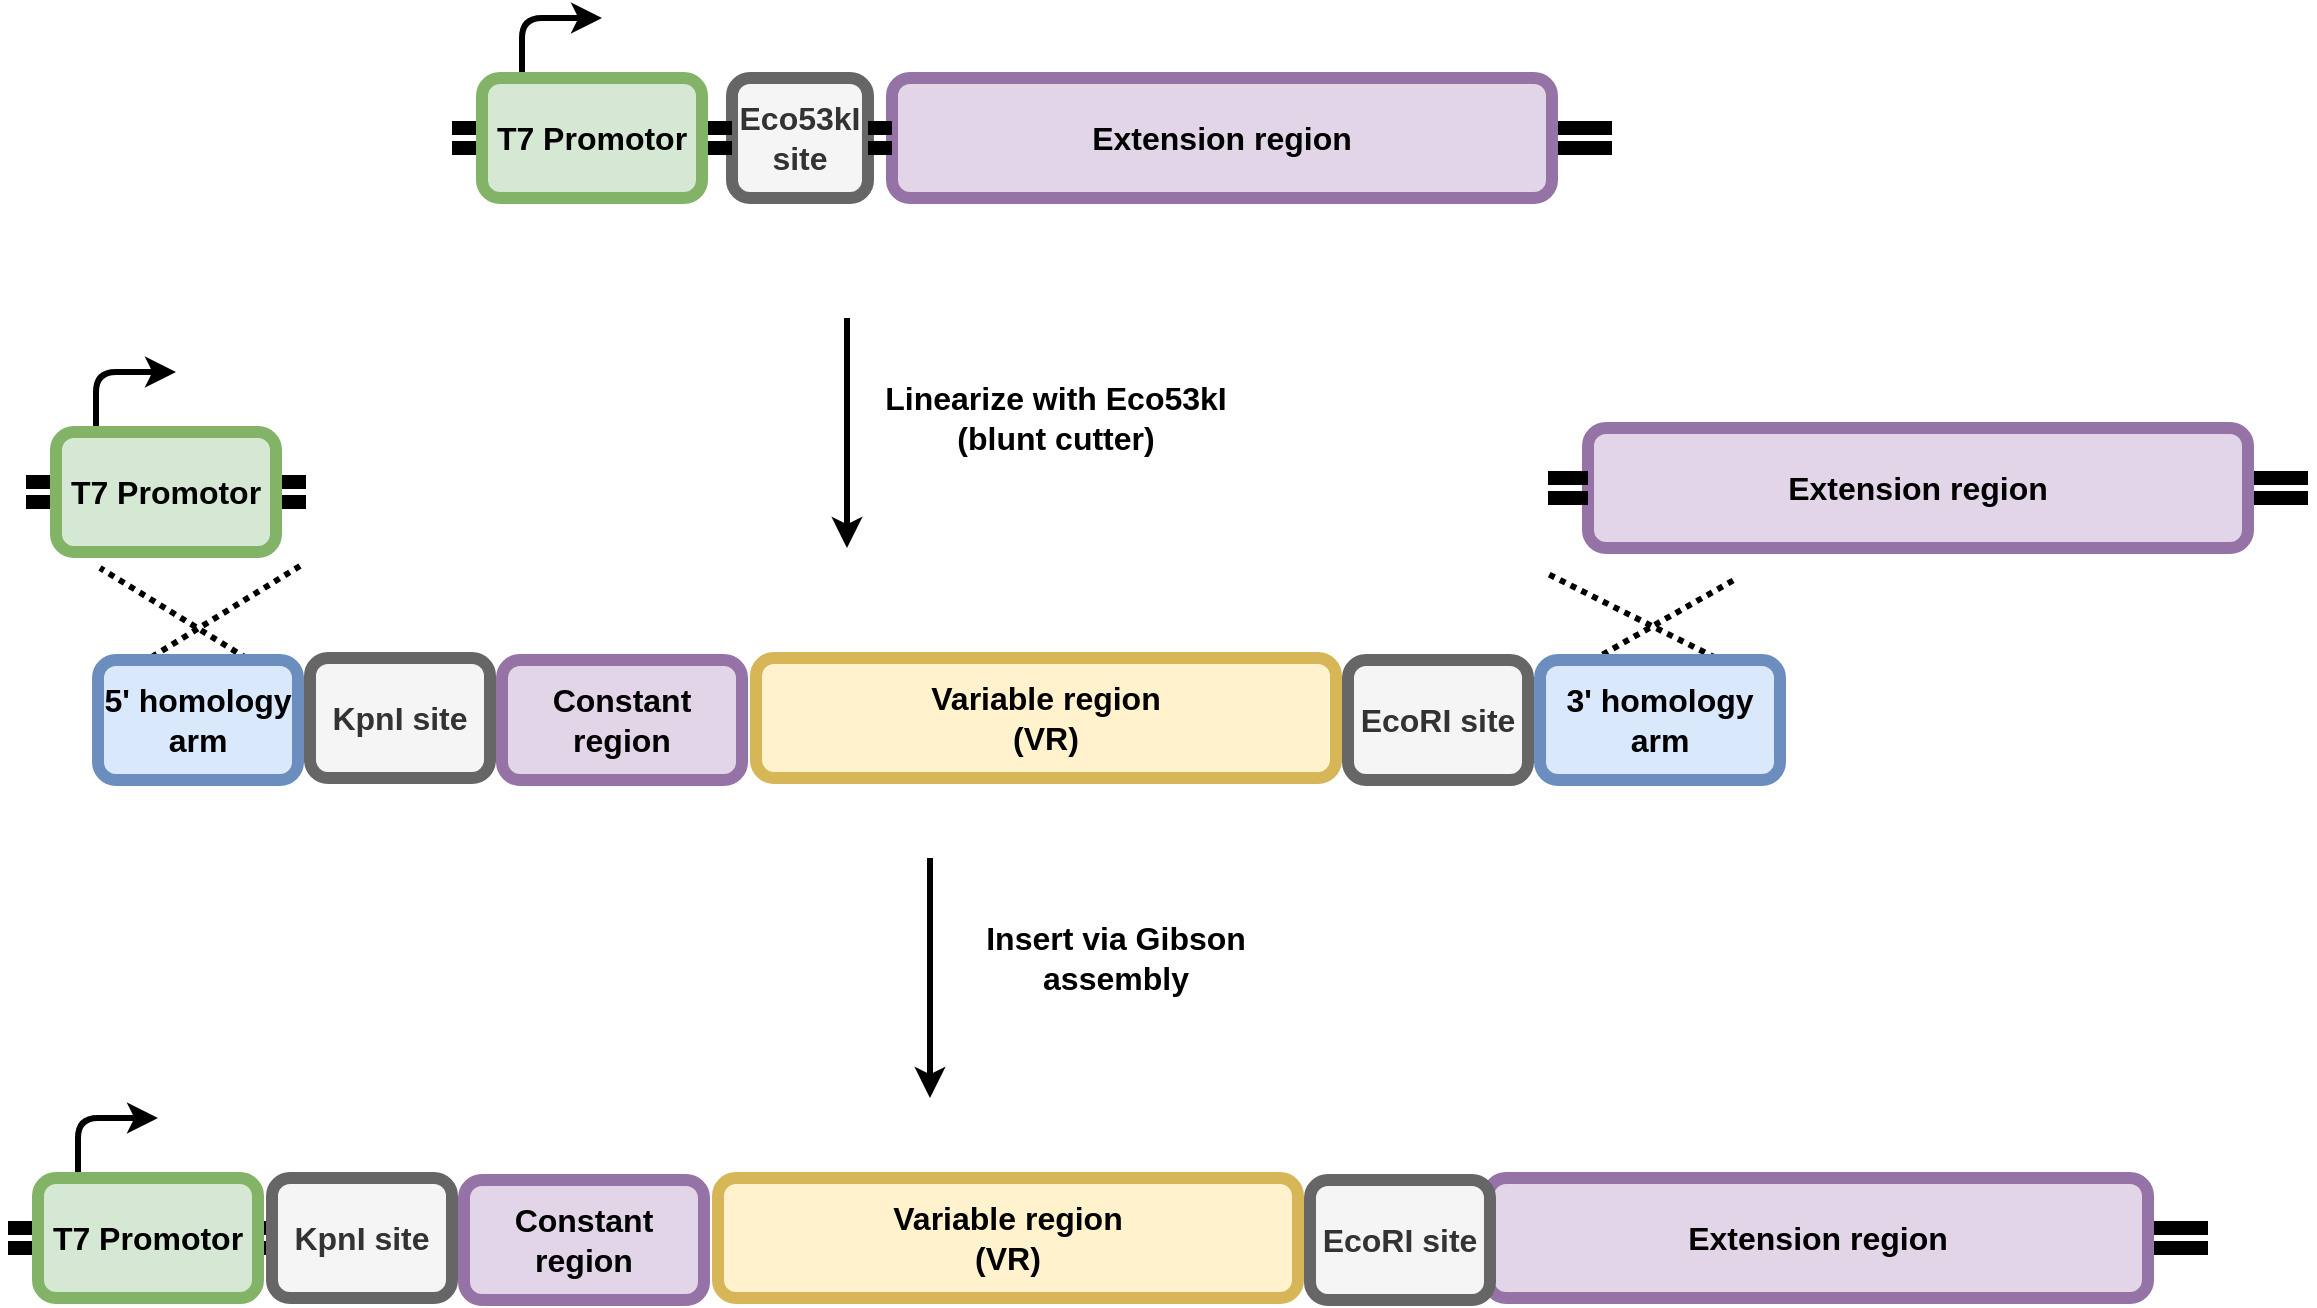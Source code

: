 <mxfile version="14.6.13" type="device"><diagram id="rqG2H4vEE6brF2aqTZNh" name="Page-1"><mxGraphModel dx="2200" dy="825" grid="1" gridSize="10" guides="1" tooltips="1" connect="1" arrows="1" fold="1" page="1" pageScale="1" pageWidth="850" pageHeight="1100" math="0" shadow="0"><root><mxCell id="0"/><mxCell id="1" parent="0"/><mxCell id="imHdVLXkvX4dmS1Buasl-47" value="" style="shape=link;html=1;fontSize=16;strokeWidth=7;startArrow=none;fontStyle=1" parent="1" source="imHdVLXkvX4dmS1Buasl-48" edge="1"><mxGeometry width="100" relative="1" as="geometry"><mxPoint x="-160" y="1230" as="sourcePoint"/><mxPoint x="420" y="1230" as="targetPoint"/></mxGeometry></mxCell><mxCell id="imHdVLXkvX4dmS1Buasl-48" value="Extension region" style="rounded=1;whiteSpace=wrap;html=1;strokeWidth=6;rotation=0;fillColor=#e1d5e7;strokeColor=#9673a6;fontStyle=1;fontSize=16;" parent="1" vertex="1"><mxGeometry x="60" y="1200" width="330" height="60" as="geometry"/></mxCell><mxCell id="imHdVLXkvX4dmS1Buasl-49" value="" style="shape=link;html=1;fontSize=16;strokeWidth=7;startArrow=none;endArrow=none;fontStyle=1" parent="1" target="imHdVLXkvX4dmS1Buasl-48" edge="1"><mxGeometry width="100" relative="1" as="geometry"><mxPoint x="40" y="1230" as="sourcePoint"/><mxPoint x="420" y="1230" as="targetPoint"/></mxGeometry></mxCell><mxCell id="imHdVLXkvX4dmS1Buasl-50" value="" style="endArrow=none;html=1;fontSize=16;strokeWidth=3;exitX=1;exitY=0.25;exitDx=0;exitDy=0;dashed=1;dashPattern=1 1;fontStyle=1" parent="1" source="imHdVLXkvX4dmS1Buasl-57" edge="1"><mxGeometry width="50" height="50" relative="1" as="geometry"><mxPoint x="-508" y="959" as="sourcePoint"/><mxPoint x="-634" y="895" as="targetPoint"/></mxGeometry></mxCell><mxCell id="imHdVLXkvX4dmS1Buasl-51" value="" style="endArrow=none;html=1;fontSize=16;strokeWidth=3;entryX=0;entryY=0.25;entryDx=0;entryDy=0;dashed=1;dashPattern=1 1;fontStyle=1" parent="1" target="imHdVLXkvX4dmS1Buasl-57" edge="1"><mxGeometry width="50" height="50" relative="1" as="geometry"><mxPoint x="-534" y="894" as="sourcePoint"/><mxPoint x="-654" y="882" as="targetPoint"/></mxGeometry></mxCell><mxCell id="imHdVLXkvX4dmS1Buasl-52" value="" style="shape=link;html=1;fontSize=16;strokeWidth=7;startArrow=none;fontStyle=1" parent="1" source="imHdVLXkvX4dmS1Buasl-62" edge="1"><mxGeometry width="100" relative="1" as="geometry"><mxPoint x="-458" y="680" as="sourcePoint"/><mxPoint x="122" y="680" as="targetPoint"/></mxGeometry></mxCell><mxCell id="imHdVLXkvX4dmS1Buasl-53" value="" style="endArrow=classic;html=1;strokeWidth=3;fontSize=16;fontStyle=1" parent="1" edge="1"><mxGeometry width="50" height="50" relative="1" as="geometry"><mxPoint x="-423" y="650" as="sourcePoint"/><mxPoint x="-383" y="620" as="targetPoint"/><Array as="points"><mxPoint x="-423" y="620"/></Array></mxGeometry></mxCell><mxCell id="imHdVLXkvX4dmS1Buasl-54" value="&lt;div style=&quot;font-size: 16px;&quot;&gt;&lt;span style=&quot;font-size: 16px;&quot;&gt;Variable region&lt;/span&gt;&lt;/div&gt;&lt;div style=&quot;font-size: 16px;&quot;&gt;&lt;span style=&quot;font-size: 16px;&quot;&gt;(VR)&lt;br style=&quot;font-size: 16px;&quot;&gt;&lt;/span&gt;&lt;/div&gt;" style="rounded=1;whiteSpace=wrap;html=1;fillColor=#fff2cc;strokeColor=#d6b656;fontStyle=1;fontSize=16;strokeWidth=6;" parent="1" vertex="1"><mxGeometry x="-306" y="940" width="290" height="60" as="geometry"/></mxCell><mxCell id="imHdVLXkvX4dmS1Buasl-55" value="&lt;span style=&quot;font-size: 16px;&quot;&gt;KpnI&lt;/span&gt; site" style="rounded=1;whiteSpace=wrap;html=1;fillColor=#f5f5f5;strokeColor=#666666;fontStyle=1;fontSize=16;fontColor=#333333;strokeWidth=6;" parent="1" vertex="1"><mxGeometry x="-529" y="940" width="90" height="60" as="geometry"/></mxCell><mxCell id="imHdVLXkvX4dmS1Buasl-56" value="EcoRI site" style="rounded=1;whiteSpace=wrap;html=1;fillColor=#f5f5f5;strokeColor=#666666;fontStyle=1;fontSize=16;fontColor=#333333;strokeWidth=6;" parent="1" vertex="1"><mxGeometry x="-10" y="941" width="90" height="60" as="geometry"/></mxCell><mxCell id="imHdVLXkvX4dmS1Buasl-57" value="5' homology arm" style="rounded=1;whiteSpace=wrap;html=1;fillColor=#dae8fc;strokeColor=#6c8ebf;fontStyle=1;fontSize=16;strokeWidth=6;" parent="1" vertex="1"><mxGeometry x="-635" y="941" width="100" height="60" as="geometry"/></mxCell><mxCell id="imHdVLXkvX4dmS1Buasl-58" value="Constant region" style="rounded=1;whiteSpace=wrap;html=1;fillColor=#e1d5e7;strokeColor=#9673a6;fontStyle=1;fontSize=16;strokeWidth=6;" parent="1" vertex="1"><mxGeometry x="-433" y="941" width="120" height="60" as="geometry"/></mxCell><mxCell id="imHdVLXkvX4dmS1Buasl-59" value="Eco53kI site" style="rounded=1;whiteSpace=wrap;html=1;fontSize=16;strokeWidth=6;fillColor=#f5f5f5;strokeColor=#666666;fontColor=#333333;fontStyle=1" parent="1" vertex="1"><mxGeometry x="-318" y="650" width="68" height="60" as="geometry"/></mxCell><mxCell id="imHdVLXkvX4dmS1Buasl-60" value="" style="shape=link;html=1;fontSize=16;strokeWidth=7;endArrow=none;fontStyle=1" parent="1" target="imHdVLXkvX4dmS1Buasl-59" edge="1"><mxGeometry width="100" relative="1" as="geometry"><mxPoint x="-458" y="680" as="sourcePoint"/><mxPoint x="122" y="680" as="targetPoint"/></mxGeometry></mxCell><mxCell id="imHdVLXkvX4dmS1Buasl-61" value="T7 Promotor" style="rounded=1;whiteSpace=wrap;html=1;strokeWidth=6;rotation=0;fillColor=#d5e8d4;strokeColor=#82b366;fontStyle=1;fontSize=16;" parent="1" vertex="1"><mxGeometry x="-443" y="650" width="110" height="60" as="geometry"/></mxCell><mxCell id="imHdVLXkvX4dmS1Buasl-62" value="Extension region" style="rounded=1;whiteSpace=wrap;html=1;strokeWidth=6;rotation=0;fillColor=#e1d5e7;strokeColor=#9673a6;fontStyle=1;fontSize=16;" parent="1" vertex="1"><mxGeometry x="-238" y="650" width="330" height="60" as="geometry"/></mxCell><mxCell id="imHdVLXkvX4dmS1Buasl-63" value="" style="shape=link;html=1;fontSize=16;strokeWidth=7;startArrow=none;endArrow=none;fontStyle=1" parent="1" source="imHdVLXkvX4dmS1Buasl-59" target="imHdVLXkvX4dmS1Buasl-62" edge="1"><mxGeometry width="100" relative="1" as="geometry"><mxPoint x="-258" y="680" as="sourcePoint"/><mxPoint x="122" y="680" as="targetPoint"/></mxGeometry></mxCell><mxCell id="imHdVLXkvX4dmS1Buasl-64" value="" style="shape=link;html=1;fontSize=16;strokeWidth=7;startArrow=none;fontStyle=1" parent="1" source="imHdVLXkvX4dmS1Buasl-68" edge="1"><mxGeometry width="100" relative="1" as="geometry"><mxPoint x="-110" y="855" as="sourcePoint"/><mxPoint x="470" y="855" as="targetPoint"/></mxGeometry></mxCell><mxCell id="imHdVLXkvX4dmS1Buasl-65" value="" style="endArrow=classic;html=1;strokeWidth=3;fontSize=16;fontStyle=1" parent="1" edge="1"><mxGeometry width="50" height="50" relative="1" as="geometry"><mxPoint x="-636" y="827" as="sourcePoint"/><mxPoint x="-596" y="797" as="targetPoint"/><Array as="points"><mxPoint x="-636" y="797"/></Array></mxGeometry></mxCell><mxCell id="imHdVLXkvX4dmS1Buasl-66" value="" style="shape=link;html=1;fontSize=16;strokeWidth=7;endArrow=none;fontStyle=1" parent="1" edge="1"><mxGeometry width="100" relative="1" as="geometry"><mxPoint x="-671" y="857" as="sourcePoint"/><mxPoint x="-531" y="857" as="targetPoint"/></mxGeometry></mxCell><mxCell id="imHdVLXkvX4dmS1Buasl-67" value="T7 Promotor" style="rounded=1;whiteSpace=wrap;html=1;strokeWidth=6;rotation=0;fillColor=#d5e8d4;strokeColor=#82b366;fontStyle=1;fontSize=16;" parent="1" vertex="1"><mxGeometry x="-656" y="827" width="110" height="60" as="geometry"/></mxCell><mxCell id="imHdVLXkvX4dmS1Buasl-68" value="Extension region" style="rounded=1;whiteSpace=wrap;html=1;strokeWidth=6;rotation=0;fillColor=#e1d5e7;strokeColor=#9673a6;fontStyle=1;fontSize=16;" parent="1" vertex="1"><mxGeometry x="110" y="825" width="330" height="60" as="geometry"/></mxCell><mxCell id="imHdVLXkvX4dmS1Buasl-69" value="" style="shape=link;html=1;fontSize=16;strokeWidth=7;startArrow=none;endArrow=none;fontStyle=1" parent="1" target="imHdVLXkvX4dmS1Buasl-68" edge="1"><mxGeometry width="100" relative="1" as="geometry"><mxPoint x="90" y="855" as="sourcePoint"/><mxPoint x="470" y="855" as="targetPoint"/></mxGeometry></mxCell><mxCell id="imHdVLXkvX4dmS1Buasl-70" value="" style="endArrow=none;html=1;fontSize=16;strokeWidth=3;exitX=1;exitY=0.25;exitDx=0;exitDy=0;dashed=1;dashPattern=1 1;fontStyle=1" parent="1" source="imHdVLXkvX4dmS1Buasl-72" edge="1"><mxGeometry width="50" height="50" relative="1" as="geometry"><mxPoint x="260" y="978" as="sourcePoint"/><mxPoint x="90" y="898" as="targetPoint"/></mxGeometry></mxCell><mxCell id="imHdVLXkvX4dmS1Buasl-71" value="" style="endArrow=none;html=1;fontSize=16;strokeWidth=3;exitX=0;exitY=0.25;exitDx=0;exitDy=0;dashed=1;dashPattern=1 1;fontStyle=1" parent="1" source="imHdVLXkvX4dmS1Buasl-72" edge="1"><mxGeometry width="50" height="50" relative="1" as="geometry"><mxPoint x="184" y="956" as="sourcePoint"/><mxPoint x="183" y="901" as="targetPoint"/></mxGeometry></mxCell><mxCell id="imHdVLXkvX4dmS1Buasl-72" value="3' homology arm" style="rounded=1;whiteSpace=wrap;html=1;fillColor=#dae8fc;strokeColor=#6c8ebf;fontStyle=1;fontSize=16;strokeWidth=6;" parent="1" vertex="1"><mxGeometry x="86" y="941" width="120" height="60" as="geometry"/></mxCell><mxCell id="imHdVLXkvX4dmS1Buasl-73" value="" style="endArrow=classic;html=1;strokeWidth=3;fontSize=16;fontStyle=1" parent="1" edge="1"><mxGeometry width="50" height="50" relative="1" as="geometry"><mxPoint x="-645" y="1200" as="sourcePoint"/><mxPoint x="-605" y="1170" as="targetPoint"/><Array as="points"><mxPoint x="-645" y="1170"/></Array></mxGeometry></mxCell><mxCell id="imHdVLXkvX4dmS1Buasl-74" value="" style="shape=link;html=1;fontSize=16;strokeWidth=7;endArrow=none;fontStyle=1" parent="1" edge="1"><mxGeometry width="100" relative="1" as="geometry"><mxPoint x="-680" y="1230" as="sourcePoint"/><mxPoint x="-540" y="1230" as="targetPoint"/></mxGeometry></mxCell><mxCell id="imHdVLXkvX4dmS1Buasl-75" value="T7 Promotor" style="rounded=1;whiteSpace=wrap;html=1;strokeWidth=6;rotation=0;fillColor=#d5e8d4;strokeColor=#82b366;fontStyle=1;fontSize=16;" parent="1" vertex="1"><mxGeometry x="-665" y="1200" width="110" height="60" as="geometry"/></mxCell><mxCell id="imHdVLXkvX4dmS1Buasl-76" value="" style="endArrow=classic;html=1;fontSize=16;strokeWidth=3;fontStyle=1" parent="1" edge="1"><mxGeometry width="50" height="50" relative="1" as="geometry"><mxPoint x="-260.5" y="770" as="sourcePoint"/><mxPoint x="-260.5" y="885" as="targetPoint"/></mxGeometry></mxCell><mxCell id="imHdVLXkvX4dmS1Buasl-77" value="&lt;span&gt;Linearize with Eco53kI (blunt cutter)&lt;/span&gt;" style="text;html=1;strokeColor=none;fillColor=none;align=center;verticalAlign=middle;whiteSpace=wrap;rounded=0;fontSize=16;fontStyle=1" parent="1" vertex="1"><mxGeometry x="-251.5" y="810" width="190" height="20" as="geometry"/></mxCell><mxCell id="imHdVLXkvX4dmS1Buasl-78" value="" style="endArrow=classic;html=1;fontSize=16;strokeWidth=3;fontStyle=1" parent="1" edge="1"><mxGeometry width="50" height="50" relative="1" as="geometry"><mxPoint x="-219" y="1040" as="sourcePoint"/><mxPoint x="-219" y="1160" as="targetPoint"/></mxGeometry></mxCell><mxCell id="imHdVLXkvX4dmS1Buasl-79" value="&lt;span&gt;Insert via Gibson assembly&lt;/span&gt;" style="text;html=1;strokeColor=none;fillColor=none;align=center;verticalAlign=middle;whiteSpace=wrap;rounded=0;fontSize=16;fontStyle=1" parent="1" vertex="1"><mxGeometry x="-210" y="1080" width="168" height="20" as="geometry"/></mxCell><mxCell id="imHdVLXkvX4dmS1Buasl-80" value="&lt;div style=&quot;font-size: 16px;&quot;&gt;&lt;span style=&quot;font-size: 16px;&quot;&gt;Variable region&lt;/span&gt;&lt;/div&gt;&lt;div style=&quot;font-size: 16px;&quot;&gt;&lt;span style=&quot;font-size: 16px;&quot;&gt;(VR)&lt;br style=&quot;font-size: 16px;&quot;&gt;&lt;/span&gt;&lt;/div&gt;" style="rounded=1;whiteSpace=wrap;html=1;fillColor=#fff2cc;strokeColor=#d6b656;fontStyle=1;fontSize=16;strokeWidth=6;" parent="1" vertex="1"><mxGeometry x="-325" y="1200" width="290" height="60" as="geometry"/></mxCell><mxCell id="imHdVLXkvX4dmS1Buasl-81" value="&lt;span style=&quot;font-size: 16px;&quot;&gt;KpnI&lt;/span&gt; site" style="rounded=1;whiteSpace=wrap;html=1;fillColor=#f5f5f5;strokeColor=#666666;fontStyle=1;fontSize=16;fontColor=#333333;strokeWidth=6;" parent="1" vertex="1"><mxGeometry x="-548" y="1200" width="90" height="60" as="geometry"/></mxCell><mxCell id="imHdVLXkvX4dmS1Buasl-82" value="EcoRI site" style="rounded=1;whiteSpace=wrap;html=1;fillColor=#f5f5f5;strokeColor=#666666;fontStyle=1;fontSize=16;fontColor=#333333;strokeWidth=6;" parent="1" vertex="1"><mxGeometry x="-29" y="1201" width="90" height="60" as="geometry"/></mxCell><mxCell id="imHdVLXkvX4dmS1Buasl-83" value="Constant region" style="rounded=1;whiteSpace=wrap;html=1;fillColor=#e1d5e7;strokeColor=#9673a6;fontStyle=1;fontSize=16;strokeWidth=6;" parent="1" vertex="1"><mxGeometry x="-452" y="1201" width="120" height="60" as="geometry"/></mxCell></root></mxGraphModel></diagram></mxfile>